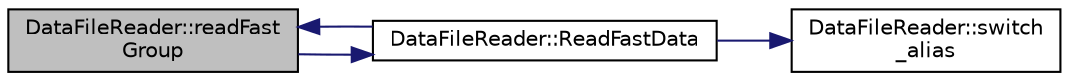 digraph "DataFileReader::readFastGroup"
{
 // LATEX_PDF_SIZE
  edge [fontname="Helvetica",fontsize="10",labelfontname="Helvetica",labelfontsize="10"];
  node [fontname="Helvetica",fontsize="10",shape=record];
  rankdir="LR";
  Node1 [label="DataFileReader::readFast\lGroup",height=0.2,width=0.4,color="black", fillcolor="grey75", style="filled", fontcolor="black",tooltip=" "];
  Node1 -> Node2 [color="midnightblue",fontsize="10",style="solid",fontname="Helvetica"];
  Node2 [label="DataFileReader::ReadFastData",height=0.2,width=0.4,color="black", fillcolor="white", style="filled",URL="$class_data_file_reader.html#a36d62f5aa4f75cbdd2bc011edbcf38bc",tooltip=" "];
  Node2 -> Node1 [color="midnightblue",fontsize="10",style="solid",fontname="Helvetica"];
  Node2 -> Node3 [color="midnightblue",fontsize="10",style="solid",fontname="Helvetica"];
  Node3 [label="DataFileReader::switch\l_alias",height=0.2,width=0.4,color="black", fillcolor="white", style="filled",URL="$class_data_file_reader.html#af7fc75a8dd63587c9ad7d45546194a0d",tooltip=" "];
}
